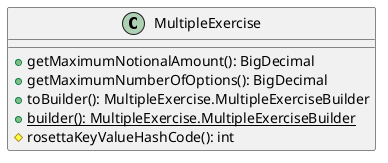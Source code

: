 @startuml

    class MultipleExercise [[MultipleExercise.html]] {
        +getMaximumNotionalAmount(): BigDecimal
        +getMaximumNumberOfOptions(): BigDecimal
        +toBuilder(): MultipleExercise.MultipleExerciseBuilder
        {static} +builder(): MultipleExercise.MultipleExerciseBuilder
        #rosettaKeyValueHashCode(): int
    }

@enduml
